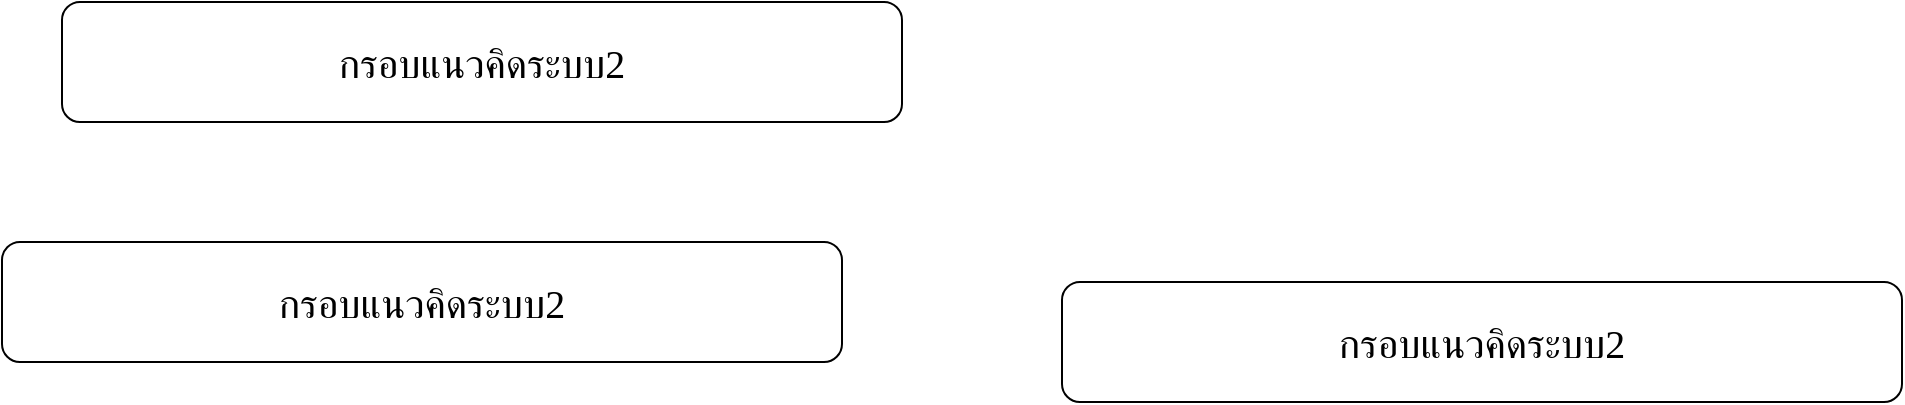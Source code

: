 <mxfile version="24.2.7" type="github">
  <diagram name="Page-1" id="8378b5f6-a2b2-b727-a746-972ab9d02e00">
    <mxGraphModel dx="1434" dy="802" grid="1" gridSize="10" guides="1" tooltips="1" connect="0" arrows="1" fold="1" page="1" pageScale="1.5" pageWidth="1169" pageHeight="827" background="none" math="0" shadow="0">
      <root>
        <mxCell id="0" />
        <mxCell id="1" parent="0" />
        <mxCell id="I4Y5r_BxwqSN-lRW5UTG-278" value="กรอบแนวคิดระบบ2" style="rounded=1;whiteSpace=wrap;html=1;fontFamily=K2D;fontSource=https%3A%2F%2Ffonts.googleapis.com%2Fcss%3Ffamily%3DK2D;fontSize=20;" parent="1" vertex="1">
          <mxGeometry x="180" y="60" width="420" height="60" as="geometry" />
        </mxCell>
        <mxCell id="waecIy2JkQarvqCJjOtu-1" value="กรอบแนวคิดระบบ2" style="rounded=1;whiteSpace=wrap;html=1;fontFamily=K2D;fontSource=https%3A%2F%2Ffonts.googleapis.com%2Fcss%3Ffamily%3DK2D;fontSize=20;" vertex="1" parent="1">
          <mxGeometry x="150" y="180" width="420" height="60" as="geometry" />
        </mxCell>
        <mxCell id="2JVE18zk0JKYaIqIpye8-1" value="กรอบแนวคิดระบบ2" style="rounded=1;whiteSpace=wrap;html=1;fontFamily=K2D;fontSource=https%3A%2F%2Ffonts.googleapis.com%2Fcss%3Ffamily%3DK2D;fontSize=20;" vertex="1" parent="1">
          <mxGeometry x="680" y="200" width="420" height="60" as="geometry" />
        </mxCell>
      </root>
    </mxGraphModel>
  </diagram>
</mxfile>
